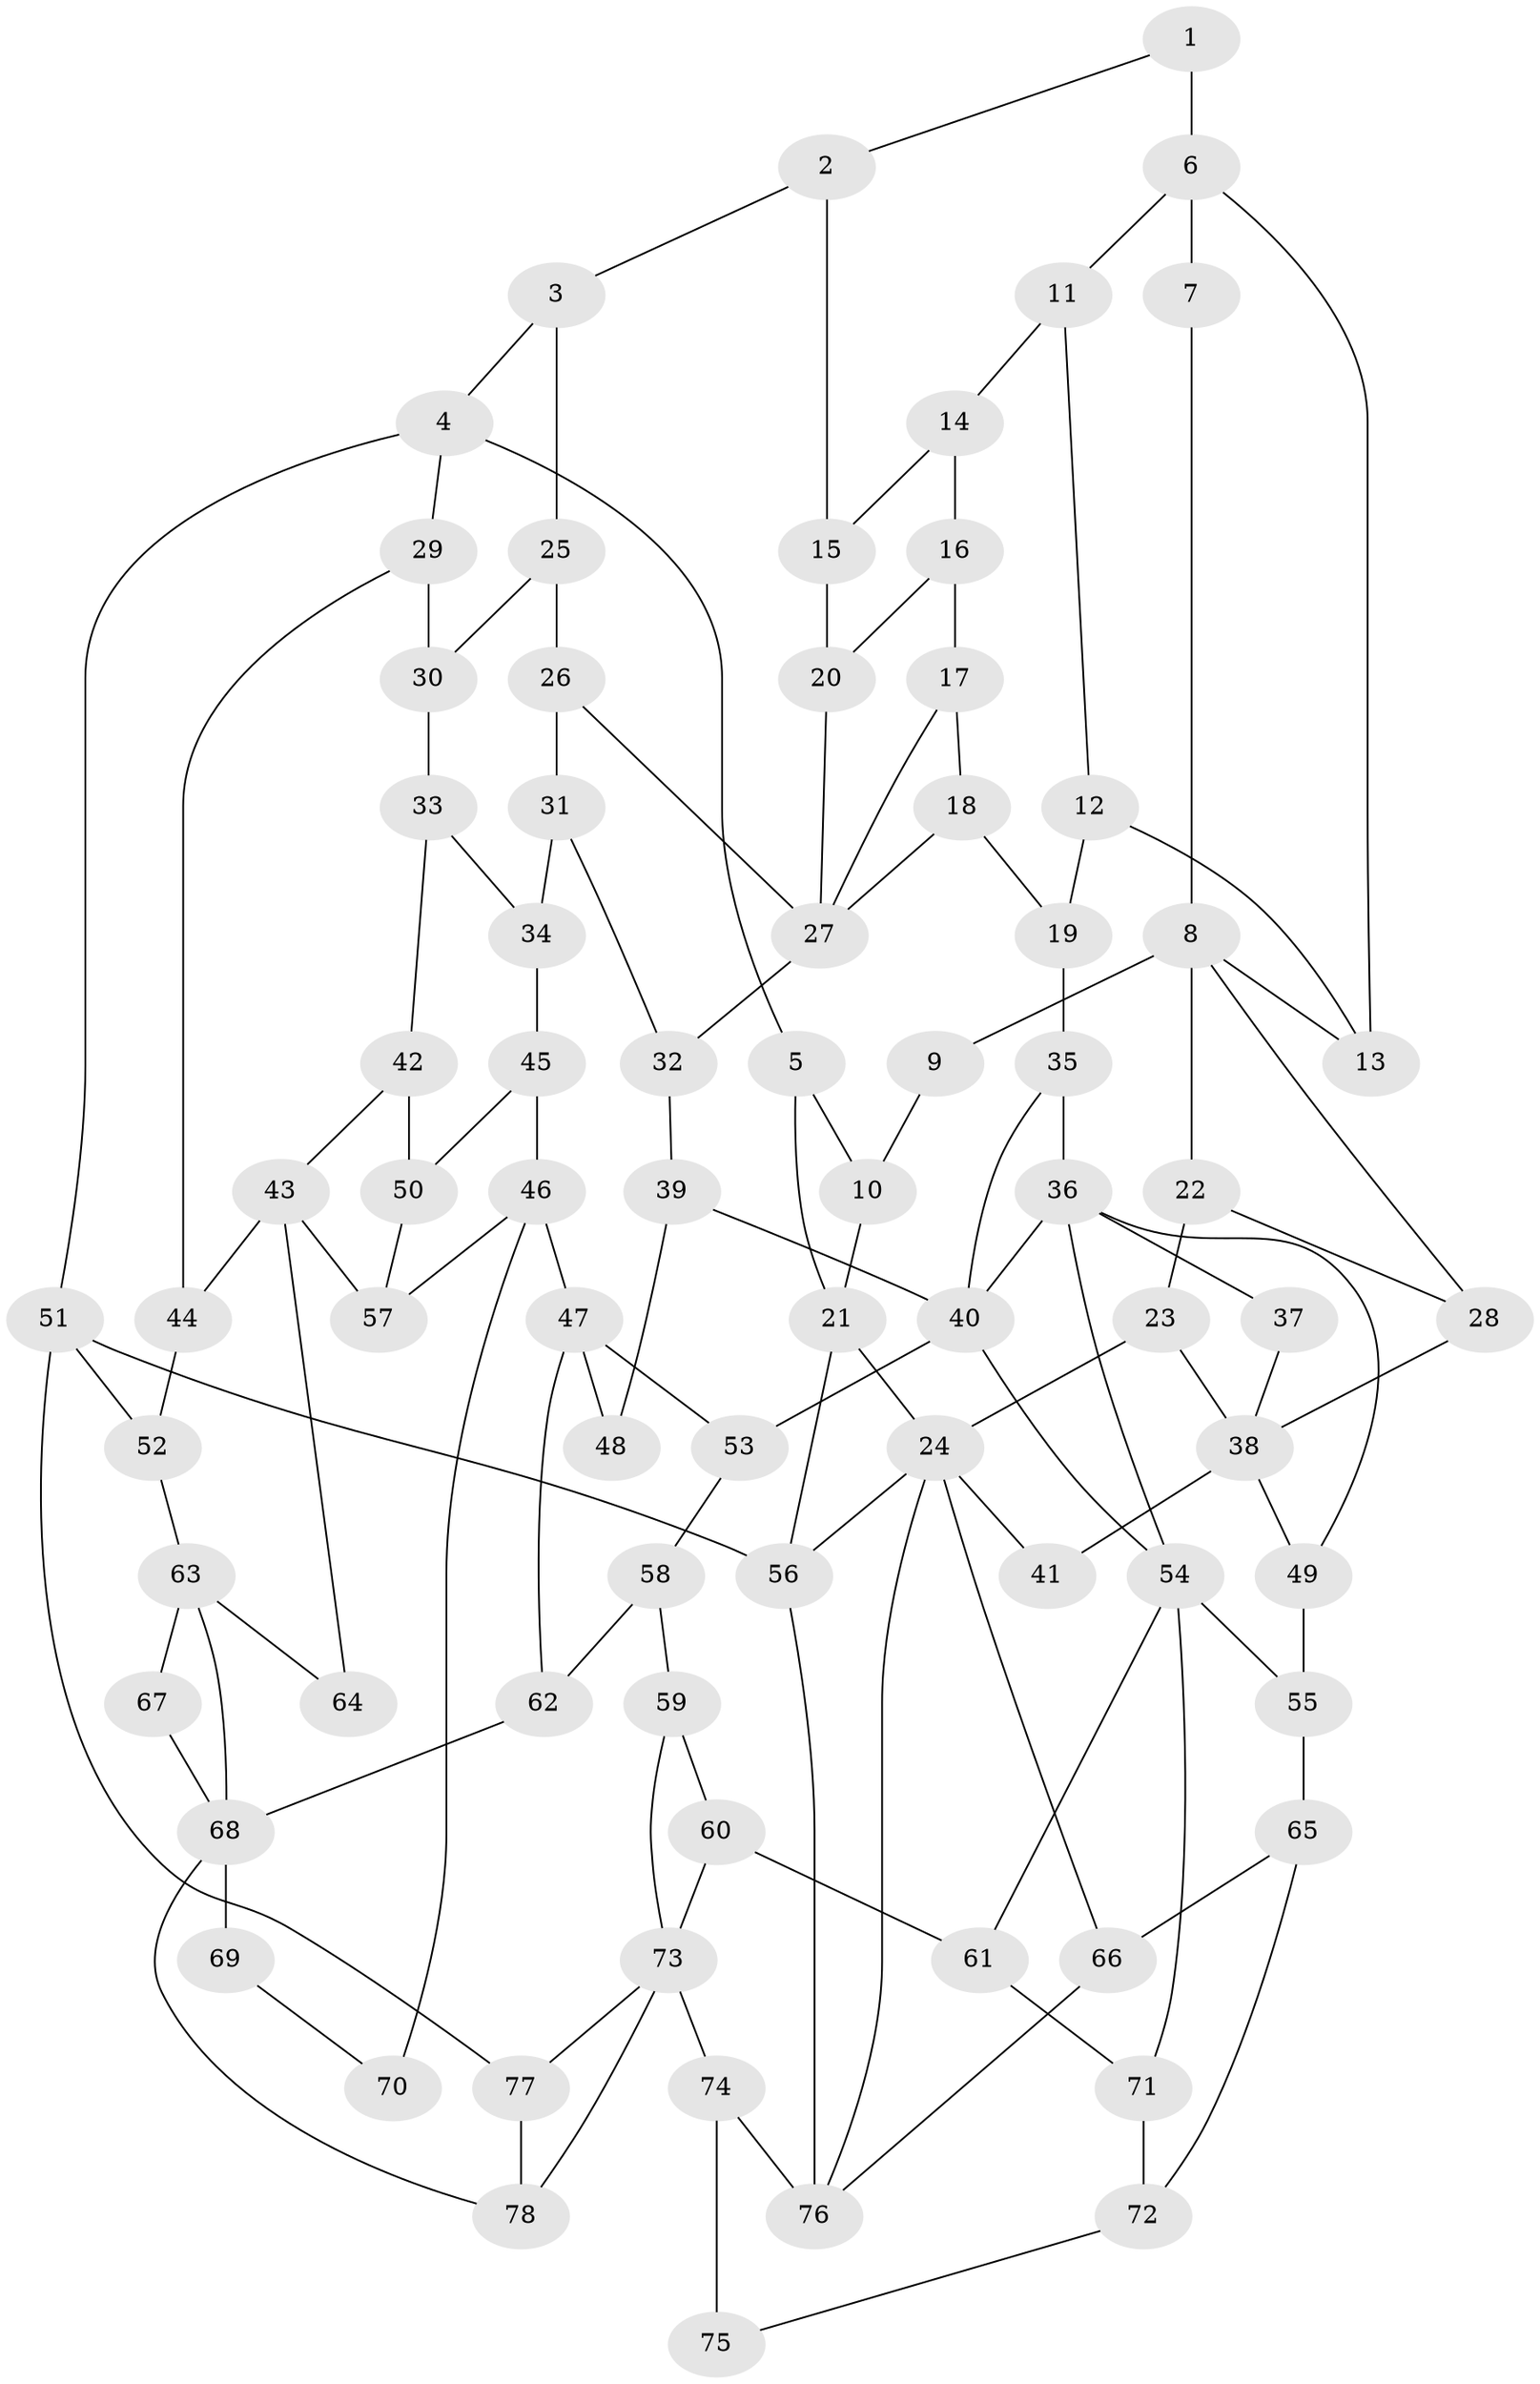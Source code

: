 // original degree distribution, {3: 0.015748031496062992, 4: 0.2440944881889764, 5: 0.5196850393700787, 6: 0.2204724409448819}
// Generated by graph-tools (version 1.1) at 2025/54/03/04/25 22:54:18]
// undirected, 78 vertices, 126 edges
graph export_dot {
  node [color=gray90,style=filled];
  1;
  2;
  3;
  4;
  5;
  6;
  7;
  8;
  9;
  10;
  11;
  12;
  13;
  14;
  15;
  16;
  17;
  18;
  19;
  20;
  21;
  22;
  23;
  24;
  25;
  26;
  27;
  28;
  29;
  30;
  31;
  32;
  33;
  34;
  35;
  36;
  37;
  38;
  39;
  40;
  41;
  42;
  43;
  44;
  45;
  46;
  47;
  48;
  49;
  50;
  51;
  52;
  53;
  54;
  55;
  56;
  57;
  58;
  59;
  60;
  61;
  62;
  63;
  64;
  65;
  66;
  67;
  68;
  69;
  70;
  71;
  72;
  73;
  74;
  75;
  76;
  77;
  78;
  1 -- 2 [weight=1.0];
  1 -- 6 [weight=2.0];
  2 -- 3 [weight=1.0];
  2 -- 15 [weight=1.0];
  3 -- 4 [weight=1.0];
  3 -- 25 [weight=1.0];
  4 -- 5 [weight=1.0];
  4 -- 29 [weight=1.0];
  4 -- 51 [weight=1.0];
  5 -- 10 [weight=1.0];
  5 -- 21 [weight=1.0];
  6 -- 7 [weight=2.0];
  6 -- 11 [weight=1.0];
  6 -- 13 [weight=1.0];
  7 -- 8 [weight=1.0];
  8 -- 9 [weight=2.0];
  8 -- 13 [weight=1.0];
  8 -- 22 [weight=1.0];
  8 -- 28 [weight=1.0];
  9 -- 10 [weight=1.0];
  10 -- 21 [weight=1.0];
  11 -- 12 [weight=1.0];
  11 -- 14 [weight=1.0];
  12 -- 13 [weight=1.0];
  12 -- 19 [weight=1.0];
  14 -- 15 [weight=1.0];
  14 -- 16 [weight=1.0];
  15 -- 20 [weight=1.0];
  16 -- 17 [weight=4.0];
  16 -- 20 [weight=1.0];
  17 -- 18 [weight=1.0];
  17 -- 27 [weight=1.0];
  18 -- 19 [weight=1.0];
  18 -- 27 [weight=1.0];
  19 -- 35 [weight=1.0];
  20 -- 27 [weight=1.0];
  21 -- 24 [weight=1.0];
  21 -- 56 [weight=1.0];
  22 -- 23 [weight=1.0];
  22 -- 28 [weight=1.0];
  23 -- 24 [weight=1.0];
  23 -- 38 [weight=1.0];
  24 -- 41 [weight=1.0];
  24 -- 56 [weight=1.0];
  24 -- 66 [weight=1.0];
  24 -- 76 [weight=1.0];
  25 -- 26 [weight=1.0];
  25 -- 30 [weight=1.0];
  26 -- 27 [weight=1.0];
  26 -- 31 [weight=1.0];
  27 -- 32 [weight=1.0];
  28 -- 38 [weight=1.0];
  29 -- 30 [weight=1.0];
  29 -- 44 [weight=1.0];
  30 -- 33 [weight=1.0];
  31 -- 32 [weight=1.0];
  31 -- 34 [weight=1.0];
  32 -- 39 [weight=1.0];
  33 -- 34 [weight=1.0];
  33 -- 42 [weight=1.0];
  34 -- 45 [weight=1.0];
  35 -- 36 [weight=1.0];
  35 -- 40 [weight=1.0];
  36 -- 37 [weight=2.0];
  36 -- 40 [weight=1.0];
  36 -- 49 [weight=1.0];
  36 -- 54 [weight=1.0];
  37 -- 38 [weight=1.0];
  38 -- 41 [weight=2.0];
  38 -- 49 [weight=1.0];
  39 -- 40 [weight=1.0];
  39 -- 48 [weight=1.0];
  40 -- 53 [weight=1.0];
  40 -- 54 [weight=1.0];
  42 -- 43 [weight=1.0];
  42 -- 50 [weight=1.0];
  43 -- 44 [weight=1.0];
  43 -- 57 [weight=1.0];
  43 -- 64 [weight=1.0];
  44 -- 52 [weight=1.0];
  45 -- 46 [weight=1.0];
  45 -- 50 [weight=1.0];
  46 -- 47 [weight=2.0];
  46 -- 57 [weight=1.0];
  46 -- 70 [weight=2.0];
  47 -- 48 [weight=2.0];
  47 -- 53 [weight=1.0];
  47 -- 62 [weight=1.0];
  49 -- 55 [weight=1.0];
  50 -- 57 [weight=1.0];
  51 -- 52 [weight=1.0];
  51 -- 56 [weight=1.0];
  51 -- 77 [weight=1.0];
  52 -- 63 [weight=1.0];
  53 -- 58 [weight=1.0];
  54 -- 55 [weight=1.0];
  54 -- 61 [weight=1.0];
  54 -- 71 [weight=1.0];
  55 -- 65 [weight=1.0];
  56 -- 76 [weight=1.0];
  58 -- 59 [weight=1.0];
  58 -- 62 [weight=1.0];
  59 -- 60 [weight=1.0];
  59 -- 73 [weight=1.0];
  60 -- 61 [weight=1.0];
  60 -- 73 [weight=1.0];
  61 -- 71 [weight=1.0];
  62 -- 68 [weight=1.0];
  63 -- 64 [weight=2.0];
  63 -- 67 [weight=2.0];
  63 -- 68 [weight=1.0];
  65 -- 66 [weight=1.0];
  65 -- 72 [weight=1.0];
  66 -- 76 [weight=1.0];
  67 -- 68 [weight=1.0];
  68 -- 69 [weight=2.0];
  68 -- 78 [weight=1.0];
  69 -- 70 [weight=1.0];
  71 -- 72 [weight=1.0];
  72 -- 75 [weight=1.0];
  73 -- 74 [weight=2.0];
  73 -- 77 [weight=1.0];
  73 -- 78 [weight=1.0];
  74 -- 75 [weight=2.0];
  74 -- 76 [weight=2.0];
  77 -- 78 [weight=1.0];
}
